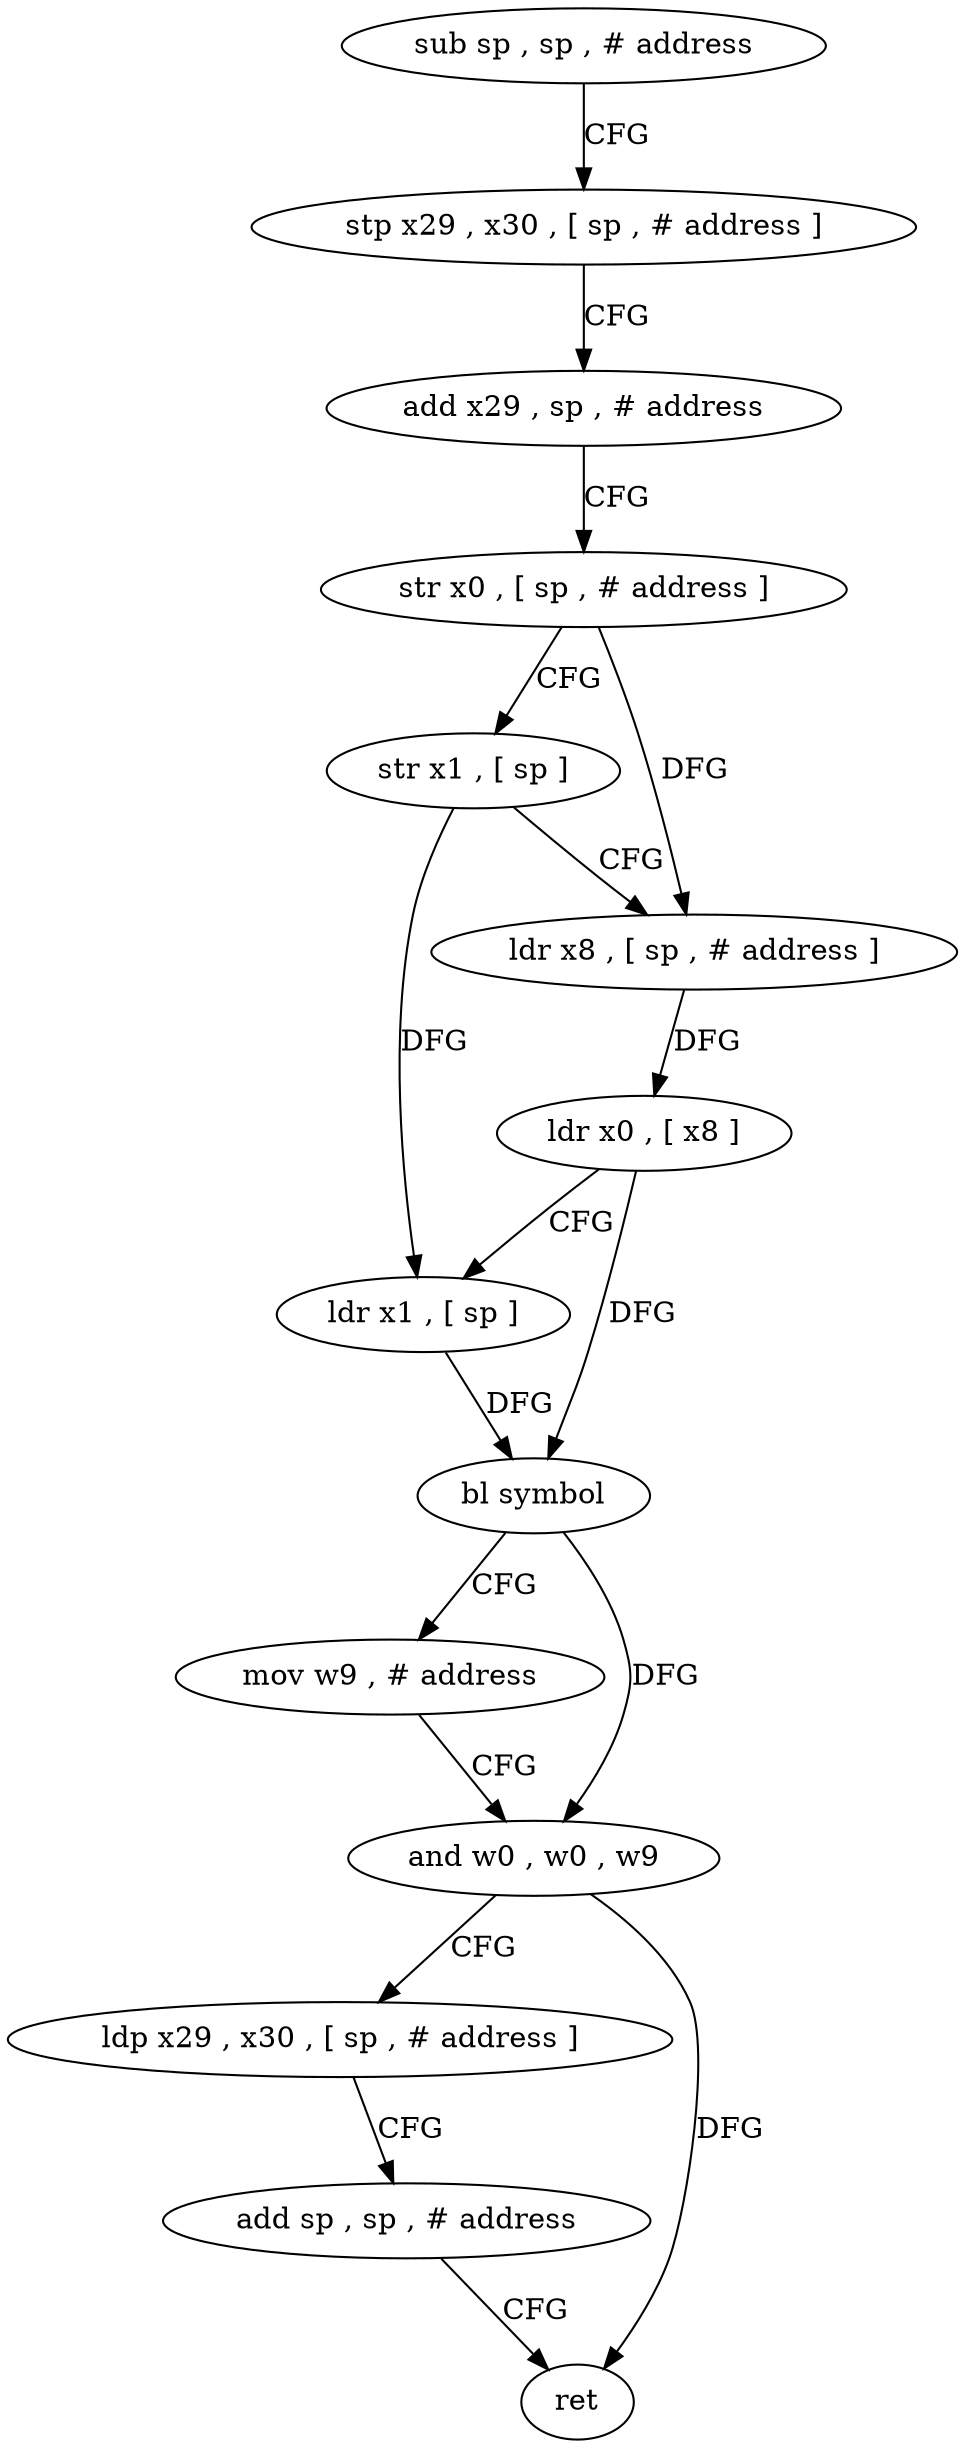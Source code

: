 digraph "func" {
"133276" [label = "sub sp , sp , # address" ]
"133280" [label = "stp x29 , x30 , [ sp , # address ]" ]
"133284" [label = "add x29 , sp , # address" ]
"133288" [label = "str x0 , [ sp , # address ]" ]
"133292" [label = "str x1 , [ sp ]" ]
"133296" [label = "ldr x8 , [ sp , # address ]" ]
"133300" [label = "ldr x0 , [ x8 ]" ]
"133304" [label = "ldr x1 , [ sp ]" ]
"133308" [label = "bl symbol" ]
"133312" [label = "mov w9 , # address" ]
"133316" [label = "and w0 , w0 , w9" ]
"133320" [label = "ldp x29 , x30 , [ sp , # address ]" ]
"133324" [label = "add sp , sp , # address" ]
"133328" [label = "ret" ]
"133276" -> "133280" [ label = "CFG" ]
"133280" -> "133284" [ label = "CFG" ]
"133284" -> "133288" [ label = "CFG" ]
"133288" -> "133292" [ label = "CFG" ]
"133288" -> "133296" [ label = "DFG" ]
"133292" -> "133296" [ label = "CFG" ]
"133292" -> "133304" [ label = "DFG" ]
"133296" -> "133300" [ label = "DFG" ]
"133300" -> "133304" [ label = "CFG" ]
"133300" -> "133308" [ label = "DFG" ]
"133304" -> "133308" [ label = "DFG" ]
"133308" -> "133312" [ label = "CFG" ]
"133308" -> "133316" [ label = "DFG" ]
"133312" -> "133316" [ label = "CFG" ]
"133316" -> "133320" [ label = "CFG" ]
"133316" -> "133328" [ label = "DFG" ]
"133320" -> "133324" [ label = "CFG" ]
"133324" -> "133328" [ label = "CFG" ]
}

